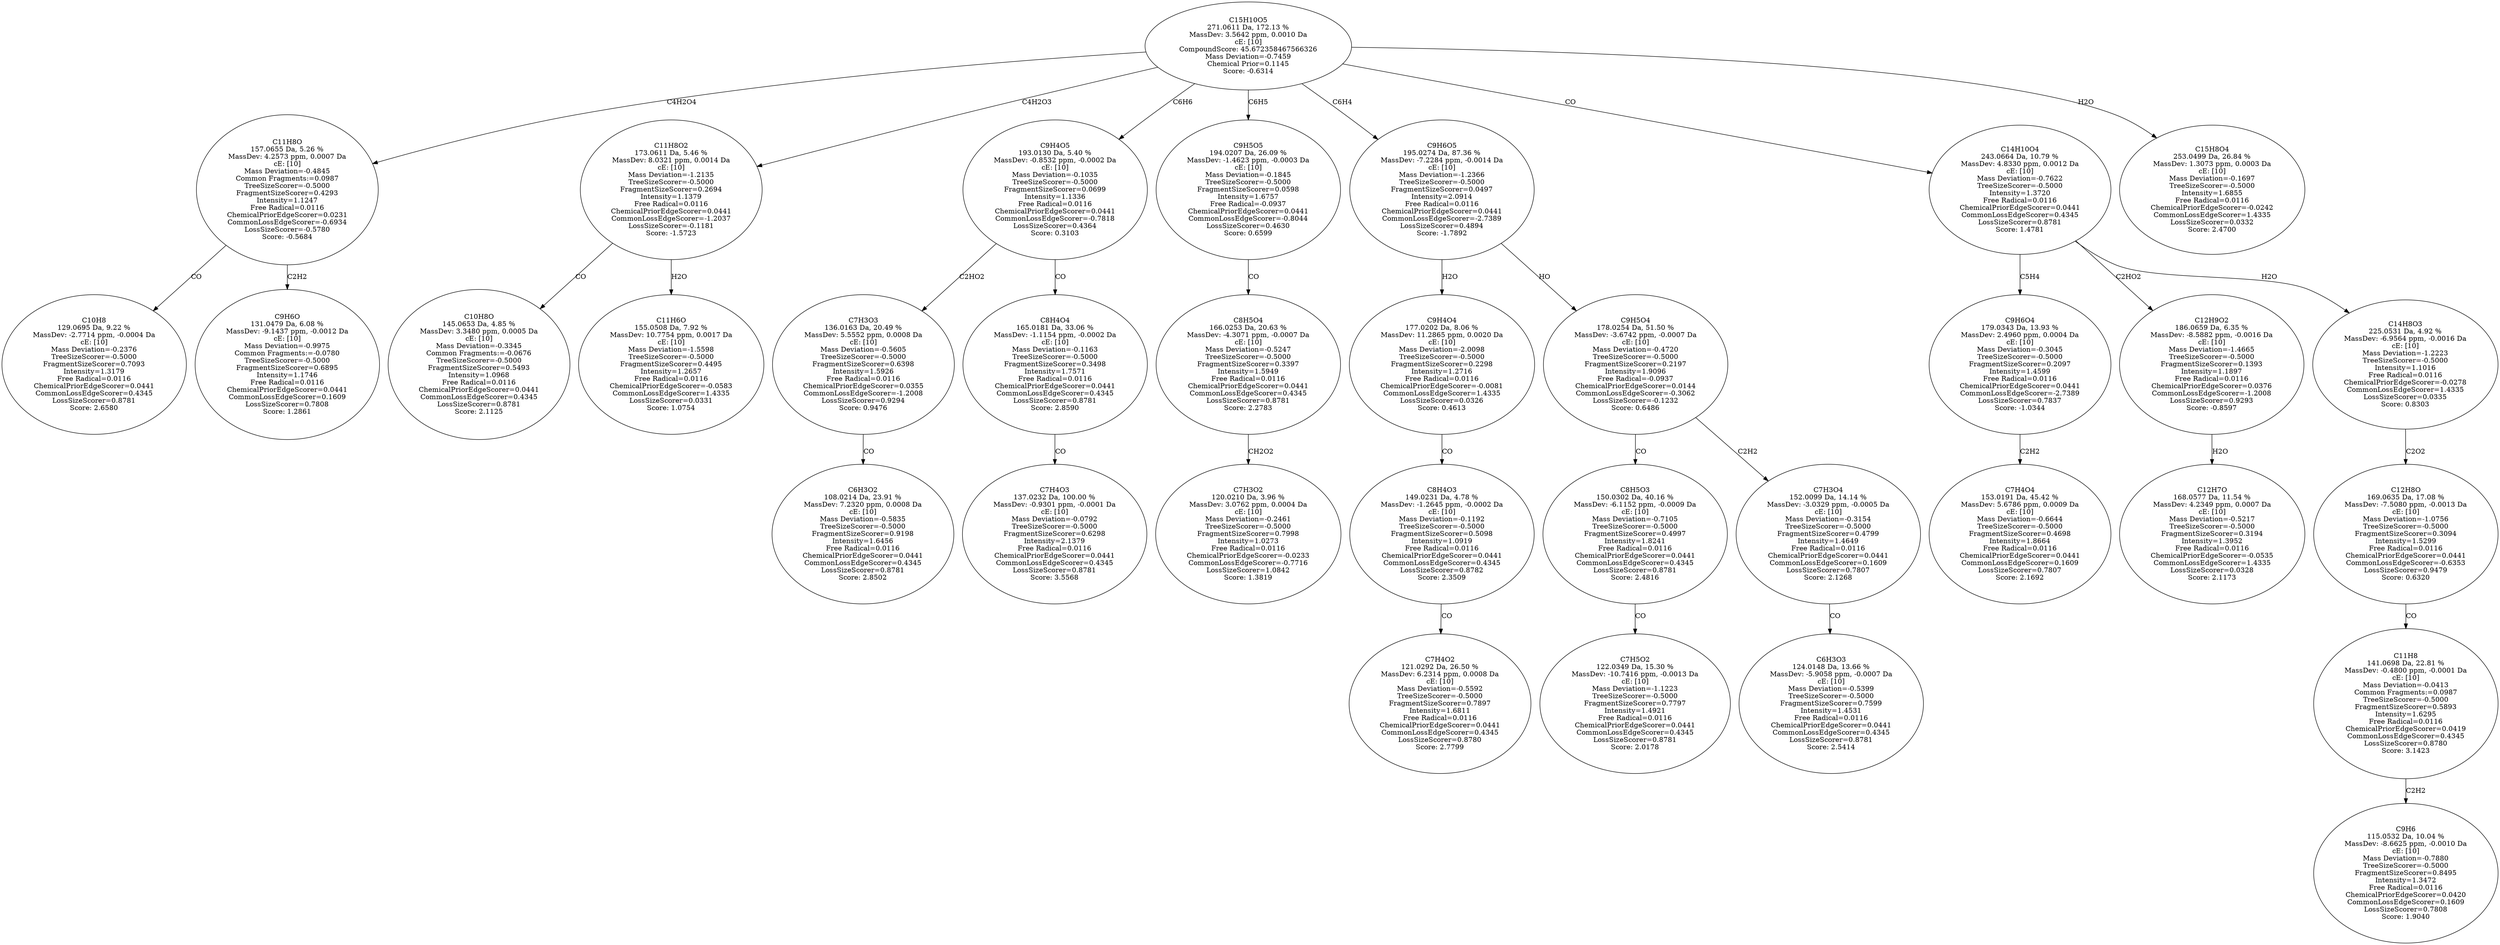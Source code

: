 strict digraph {
v1 [label="C10H8\n129.0695 Da, 9.22 %\nMassDev: -2.7714 ppm, -0.0004 Da\ncE: [10]\nMass Deviation=-0.2376\nTreeSizeScorer=-0.5000\nFragmentSizeScorer=0.7093\nIntensity=1.3179\nFree Radical=0.0116\nChemicalPriorEdgeScorer=0.0441\nCommonLossEdgeScorer=0.4345\nLossSizeScorer=0.8781\nScore: 2.6580"];
v2 [label="C9H6O\n131.0479 Da, 6.08 %\nMassDev: -9.1437 ppm, -0.0012 Da\ncE: [10]\nMass Deviation=-0.9975\nCommon Fragments:=-0.0780\nTreeSizeScorer=-0.5000\nFragmentSizeScorer=0.6895\nIntensity=1.1746\nFree Radical=0.0116\nChemicalPriorEdgeScorer=0.0441\nCommonLossEdgeScorer=0.1609\nLossSizeScorer=0.7808\nScore: 1.2861"];
v3 [label="C11H8O\n157.0655 Da, 5.26 %\nMassDev: 4.2573 ppm, 0.0007 Da\ncE: [10]\nMass Deviation=-0.4845\nCommon Fragments:=0.0987\nTreeSizeScorer=-0.5000\nFragmentSizeScorer=0.4293\nIntensity=1.1247\nFree Radical=0.0116\nChemicalPriorEdgeScorer=0.0231\nCommonLossEdgeScorer=-0.6934\nLossSizeScorer=-0.5780\nScore: -0.5684"];
v4 [label="C10H8O\n145.0653 Da, 4.85 %\nMassDev: 3.3480 ppm, 0.0005 Da\ncE: [10]\nMass Deviation=-0.3345\nCommon Fragments:=-0.0676\nTreeSizeScorer=-0.5000\nFragmentSizeScorer=0.5493\nIntensity=1.0968\nFree Radical=0.0116\nChemicalPriorEdgeScorer=0.0441\nCommonLossEdgeScorer=0.4345\nLossSizeScorer=0.8781\nScore: 2.1125"];
v5 [label="C11H6O\n155.0508 Da, 7.92 %\nMassDev: 10.7754 ppm, 0.0017 Da\ncE: [10]\nMass Deviation=-1.5598\nTreeSizeScorer=-0.5000\nFragmentSizeScorer=0.4495\nIntensity=1.2657\nFree Radical=0.0116\nChemicalPriorEdgeScorer=-0.0583\nCommonLossEdgeScorer=1.4335\nLossSizeScorer=0.0331\nScore: 1.0754"];
v6 [label="C11H8O2\n173.0611 Da, 5.46 %\nMassDev: 8.0321 ppm, 0.0014 Da\ncE: [10]\nMass Deviation=-1.2135\nTreeSizeScorer=-0.5000\nFragmentSizeScorer=0.2694\nIntensity=1.1379\nFree Radical=0.0116\nChemicalPriorEdgeScorer=0.0441\nCommonLossEdgeScorer=-1.2037\nLossSizeScorer=-0.1181\nScore: -1.5723"];
v7 [label="C6H3O2\n108.0214 Da, 23.91 %\nMassDev: 7.2320 ppm, 0.0008 Da\ncE: [10]\nMass Deviation=-0.5835\nTreeSizeScorer=-0.5000\nFragmentSizeScorer=0.9198\nIntensity=1.6456\nFree Radical=0.0116\nChemicalPriorEdgeScorer=0.0441\nCommonLossEdgeScorer=0.4345\nLossSizeScorer=0.8781\nScore: 2.8502"];
v8 [label="C7H3O3\n136.0163 Da, 20.49 %\nMassDev: 5.5552 ppm, 0.0008 Da\ncE: [10]\nMass Deviation=-0.5605\nTreeSizeScorer=-0.5000\nFragmentSizeScorer=0.6398\nIntensity=1.5926\nFree Radical=0.0116\nChemicalPriorEdgeScorer=0.0355\nCommonLossEdgeScorer=-1.2008\nLossSizeScorer=0.9294\nScore: 0.9476"];
v9 [label="C7H4O3\n137.0232 Da, 100.00 %\nMassDev: -0.9301 ppm, -0.0001 Da\ncE: [10]\nMass Deviation=-0.0792\nTreeSizeScorer=-0.5000\nFragmentSizeScorer=0.6298\nIntensity=2.1379\nFree Radical=0.0116\nChemicalPriorEdgeScorer=0.0441\nCommonLossEdgeScorer=0.4345\nLossSizeScorer=0.8781\nScore: 3.5568"];
v10 [label="C8H4O4\n165.0181 Da, 33.06 %\nMassDev: -1.1154 ppm, -0.0002 Da\ncE: [10]\nMass Deviation=-0.1163\nTreeSizeScorer=-0.5000\nFragmentSizeScorer=0.3498\nIntensity=1.7571\nFree Radical=0.0116\nChemicalPriorEdgeScorer=0.0441\nCommonLossEdgeScorer=0.4345\nLossSizeScorer=0.8781\nScore: 2.8590"];
v11 [label="C9H4O5\n193.0130 Da, 5.40 %\nMassDev: -0.8532 ppm, -0.0002 Da\ncE: [10]\nMass Deviation=-0.1035\nTreeSizeScorer=-0.5000\nFragmentSizeScorer=0.0699\nIntensity=1.1336\nFree Radical=0.0116\nChemicalPriorEdgeScorer=0.0441\nCommonLossEdgeScorer=-0.7818\nLossSizeScorer=0.4364\nScore: 0.3103"];
v12 [label="C7H3O2\n120.0210 Da, 3.96 %\nMassDev: 3.0762 ppm, 0.0004 Da\ncE: [10]\nMass Deviation=-0.2461\nTreeSizeScorer=-0.5000\nFragmentSizeScorer=0.7998\nIntensity=1.0273\nFree Radical=0.0116\nChemicalPriorEdgeScorer=-0.0233\nCommonLossEdgeScorer=-0.7716\nLossSizeScorer=1.0842\nScore: 1.3819"];
v13 [label="C8H5O4\n166.0253 Da, 20.63 %\nMassDev: -4.3071 ppm, -0.0007 Da\ncE: [10]\nMass Deviation=-0.5247\nTreeSizeScorer=-0.5000\nFragmentSizeScorer=0.3397\nIntensity=1.5949\nFree Radical=0.0116\nChemicalPriorEdgeScorer=0.0441\nCommonLossEdgeScorer=0.4345\nLossSizeScorer=0.8781\nScore: 2.2783"];
v14 [label="C9H5O5\n194.0207 Da, 26.09 %\nMassDev: -1.4623 ppm, -0.0003 Da\ncE: [10]\nMass Deviation=-0.1845\nTreeSizeScorer=-0.5000\nFragmentSizeScorer=0.0598\nIntensity=1.6757\nFree Radical=-0.0937\nChemicalPriorEdgeScorer=0.0441\nCommonLossEdgeScorer=-0.8044\nLossSizeScorer=0.4630\nScore: 0.6599"];
v15 [label="C7H4O2\n121.0292 Da, 26.50 %\nMassDev: 6.2314 ppm, 0.0008 Da\ncE: [10]\nMass Deviation=-0.5592\nTreeSizeScorer=-0.5000\nFragmentSizeScorer=0.7897\nIntensity=1.6811\nFree Radical=0.0116\nChemicalPriorEdgeScorer=0.0441\nCommonLossEdgeScorer=0.4345\nLossSizeScorer=0.8780\nScore: 2.7799"];
v16 [label="C8H4O3\n149.0231 Da, 4.78 %\nMassDev: -1.2645 ppm, -0.0002 Da\ncE: [10]\nMass Deviation=-0.1192\nTreeSizeScorer=-0.5000\nFragmentSizeScorer=0.5098\nIntensity=1.0919\nFree Radical=0.0116\nChemicalPriorEdgeScorer=0.0441\nCommonLossEdgeScorer=0.4345\nLossSizeScorer=0.8782\nScore: 2.3509"];
v17 [label="C9H4O4\n177.0202 Da, 8.06 %\nMassDev: 11.2865 ppm, 0.0020 Da\ncE: [10]\nMass Deviation=-2.0098\nTreeSizeScorer=-0.5000\nFragmentSizeScorer=0.2298\nIntensity=1.2716\nFree Radical=0.0116\nChemicalPriorEdgeScorer=-0.0081\nCommonLossEdgeScorer=1.4335\nLossSizeScorer=0.0326\nScore: 0.4613"];
v18 [label="C7H5O2\n122.0349 Da, 15.30 %\nMassDev: -10.7416 ppm, -0.0013 Da\ncE: [10]\nMass Deviation=-1.1223\nTreeSizeScorer=-0.5000\nFragmentSizeScorer=0.7797\nIntensity=1.4921\nFree Radical=0.0116\nChemicalPriorEdgeScorer=0.0441\nCommonLossEdgeScorer=0.4345\nLossSizeScorer=0.8781\nScore: 2.0178"];
v19 [label="C8H5O3\n150.0302 Da, 40.16 %\nMassDev: -6.1152 ppm, -0.0009 Da\ncE: [10]\nMass Deviation=-0.7105\nTreeSizeScorer=-0.5000\nFragmentSizeScorer=0.4997\nIntensity=1.8241\nFree Radical=0.0116\nChemicalPriorEdgeScorer=0.0441\nCommonLossEdgeScorer=0.4345\nLossSizeScorer=0.8781\nScore: 2.4816"];
v20 [label="C6H3O3\n124.0148 Da, 13.66 %\nMassDev: -5.9058 ppm, -0.0007 Da\ncE: [10]\nMass Deviation=-0.5399\nTreeSizeScorer=-0.5000\nFragmentSizeScorer=0.7599\nIntensity=1.4531\nFree Radical=0.0116\nChemicalPriorEdgeScorer=0.0441\nCommonLossEdgeScorer=0.4345\nLossSizeScorer=0.8781\nScore: 2.5414"];
v21 [label="C7H3O4\n152.0099 Da, 14.14 %\nMassDev: -3.0329 ppm, -0.0005 Da\ncE: [10]\nMass Deviation=-0.3154\nTreeSizeScorer=-0.5000\nFragmentSizeScorer=0.4799\nIntensity=1.4649\nFree Radical=0.0116\nChemicalPriorEdgeScorer=0.0441\nCommonLossEdgeScorer=0.1609\nLossSizeScorer=0.7807\nScore: 2.1268"];
v22 [label="C9H5O4\n178.0254 Da, 51.50 %\nMassDev: -3.6742 ppm, -0.0007 Da\ncE: [10]\nMass Deviation=-0.4720\nTreeSizeScorer=-0.5000\nFragmentSizeScorer=0.2197\nIntensity=1.9096\nFree Radical=-0.0937\nChemicalPriorEdgeScorer=0.0144\nCommonLossEdgeScorer=-0.3062\nLossSizeScorer=-0.1232\nScore: 0.6486"];
v23 [label="C9H6O5\n195.0274 Da, 87.36 %\nMassDev: -7.2284 ppm, -0.0014 Da\ncE: [10]\nMass Deviation=-1.2366\nTreeSizeScorer=-0.5000\nFragmentSizeScorer=0.0497\nIntensity=2.0914\nFree Radical=0.0116\nChemicalPriorEdgeScorer=0.0441\nCommonLossEdgeScorer=-2.7389\nLossSizeScorer=0.4894\nScore: -1.7892"];
v24 [label="C7H4O4\n153.0191 Da, 45.42 %\nMassDev: 5.6786 ppm, 0.0009 Da\ncE: [10]\nMass Deviation=-0.6644\nTreeSizeScorer=-0.5000\nFragmentSizeScorer=0.4698\nIntensity=1.8664\nFree Radical=0.0116\nChemicalPriorEdgeScorer=0.0441\nCommonLossEdgeScorer=0.1609\nLossSizeScorer=0.7807\nScore: 2.1692"];
v25 [label="C9H6O4\n179.0343 Da, 13.93 %\nMassDev: 2.4960 ppm, 0.0004 Da\ncE: [10]\nMass Deviation=-0.3045\nTreeSizeScorer=-0.5000\nFragmentSizeScorer=0.2097\nIntensity=1.4599\nFree Radical=0.0116\nChemicalPriorEdgeScorer=0.0441\nCommonLossEdgeScorer=-2.7389\nLossSizeScorer=0.7837\nScore: -1.0344"];
v26 [label="C12H7O\n168.0577 Da, 11.54 %\nMassDev: 4.2349 ppm, 0.0007 Da\ncE: [10]\nMass Deviation=-0.5217\nTreeSizeScorer=-0.5000\nFragmentSizeScorer=0.3194\nIntensity=1.3952\nFree Radical=0.0116\nChemicalPriorEdgeScorer=-0.0535\nCommonLossEdgeScorer=1.4335\nLossSizeScorer=0.0328\nScore: 2.1173"];
v27 [label="C12H9O2\n186.0659 Da, 6.35 %\nMassDev: -8.5882 ppm, -0.0016 Da\ncE: [10]\nMass Deviation=-1.4665\nTreeSizeScorer=-0.5000\nFragmentSizeScorer=0.1393\nIntensity=1.1897\nFree Radical=0.0116\nChemicalPriorEdgeScorer=0.0376\nCommonLossEdgeScorer=-1.2008\nLossSizeScorer=0.9293\nScore: -0.8597"];
v28 [label="C9H6\n115.0532 Da, 10.04 %\nMassDev: -8.6625 ppm, -0.0010 Da\ncE: [10]\nMass Deviation=-0.7880\nTreeSizeScorer=-0.5000\nFragmentSizeScorer=0.8495\nIntensity=1.3472\nFree Radical=0.0116\nChemicalPriorEdgeScorer=0.0420\nCommonLossEdgeScorer=0.1609\nLossSizeScorer=0.7808\nScore: 1.9040"];
v29 [label="C11H8\n141.0698 Da, 22.81 %\nMassDev: -0.4800 ppm, -0.0001 Da\ncE: [10]\nMass Deviation=-0.0413\nCommon Fragments:=0.0987\nTreeSizeScorer=-0.5000\nFragmentSizeScorer=0.5893\nIntensity=1.6295\nFree Radical=0.0116\nChemicalPriorEdgeScorer=0.0419\nCommonLossEdgeScorer=0.4345\nLossSizeScorer=0.8780\nScore: 3.1423"];
v30 [label="C12H8O\n169.0635 Da, 17.08 %\nMassDev: -7.5080 ppm, -0.0013 Da\ncE: [10]\nMass Deviation=-1.0756\nTreeSizeScorer=-0.5000\nFragmentSizeScorer=0.3094\nIntensity=1.5299\nFree Radical=0.0116\nChemicalPriorEdgeScorer=0.0441\nCommonLossEdgeScorer=-0.6353\nLossSizeScorer=0.9479\nScore: 0.6320"];
v31 [label="C14H8O3\n225.0531 Da, 4.92 %\nMassDev: -6.9564 ppm, -0.0016 Da\ncE: [10]\nMass Deviation=-1.2223\nTreeSizeScorer=-0.5000\nIntensity=1.1016\nFree Radical=0.0116\nChemicalPriorEdgeScorer=-0.0278\nCommonLossEdgeScorer=1.4335\nLossSizeScorer=0.0335\nScore: 0.8303"];
v32 [label="C14H10O4\n243.0664 Da, 10.79 %\nMassDev: 4.8330 ppm, 0.0012 Da\ncE: [10]\nMass Deviation=-0.7622\nTreeSizeScorer=-0.5000\nIntensity=1.3720\nFree Radical=0.0116\nChemicalPriorEdgeScorer=0.0441\nCommonLossEdgeScorer=0.4345\nLossSizeScorer=0.8781\nScore: 1.4781"];
v33 [label="C15H8O4\n253.0499 Da, 26.84 %\nMassDev: 1.3073 ppm, 0.0003 Da\ncE: [10]\nMass Deviation=-0.1697\nTreeSizeScorer=-0.5000\nIntensity=1.6855\nFree Radical=0.0116\nChemicalPriorEdgeScorer=-0.0242\nCommonLossEdgeScorer=1.4335\nLossSizeScorer=0.0332\nScore: 2.4700"];
v34 [label="C15H10O5\n271.0611 Da, 172.13 %\nMassDev: 3.5642 ppm, 0.0010 Da\ncE: [10]\nCompoundScore: 45.672358467566326\nMass Deviation=-0.7459\nChemical Prior=0.1145\nScore: -0.6314"];
v3 -> v1 [label="CO"];
v3 -> v2 [label="C2H2"];
v34 -> v3 [label="C4H2O4"];
v6 -> v4 [label="CO"];
v6 -> v5 [label="H2O"];
v34 -> v6 [label="C4H2O3"];
v8 -> v7 [label="CO"];
v11 -> v8 [label="C2HO2"];
v10 -> v9 [label="CO"];
v11 -> v10 [label="CO"];
v34 -> v11 [label="C6H6"];
v13 -> v12 [label="CH2O2"];
v14 -> v13 [label="CO"];
v34 -> v14 [label="C6H5"];
v16 -> v15 [label="CO"];
v17 -> v16 [label="CO"];
v23 -> v17 [label="H2O"];
v19 -> v18 [label="CO"];
v22 -> v19 [label="CO"];
v21 -> v20 [label="CO"];
v22 -> v21 [label="C2H2"];
v23 -> v22 [label="HO"];
v34 -> v23 [label="C6H4"];
v25 -> v24 [label="C2H2"];
v32 -> v25 [label="C5H4"];
v27 -> v26 [label="H2O"];
v32 -> v27 [label="C2HO2"];
v29 -> v28 [label="C2H2"];
v30 -> v29 [label="CO"];
v31 -> v30 [label="C2O2"];
v32 -> v31 [label="H2O"];
v34 -> v32 [label="CO"];
v34 -> v33 [label="H2O"];
}